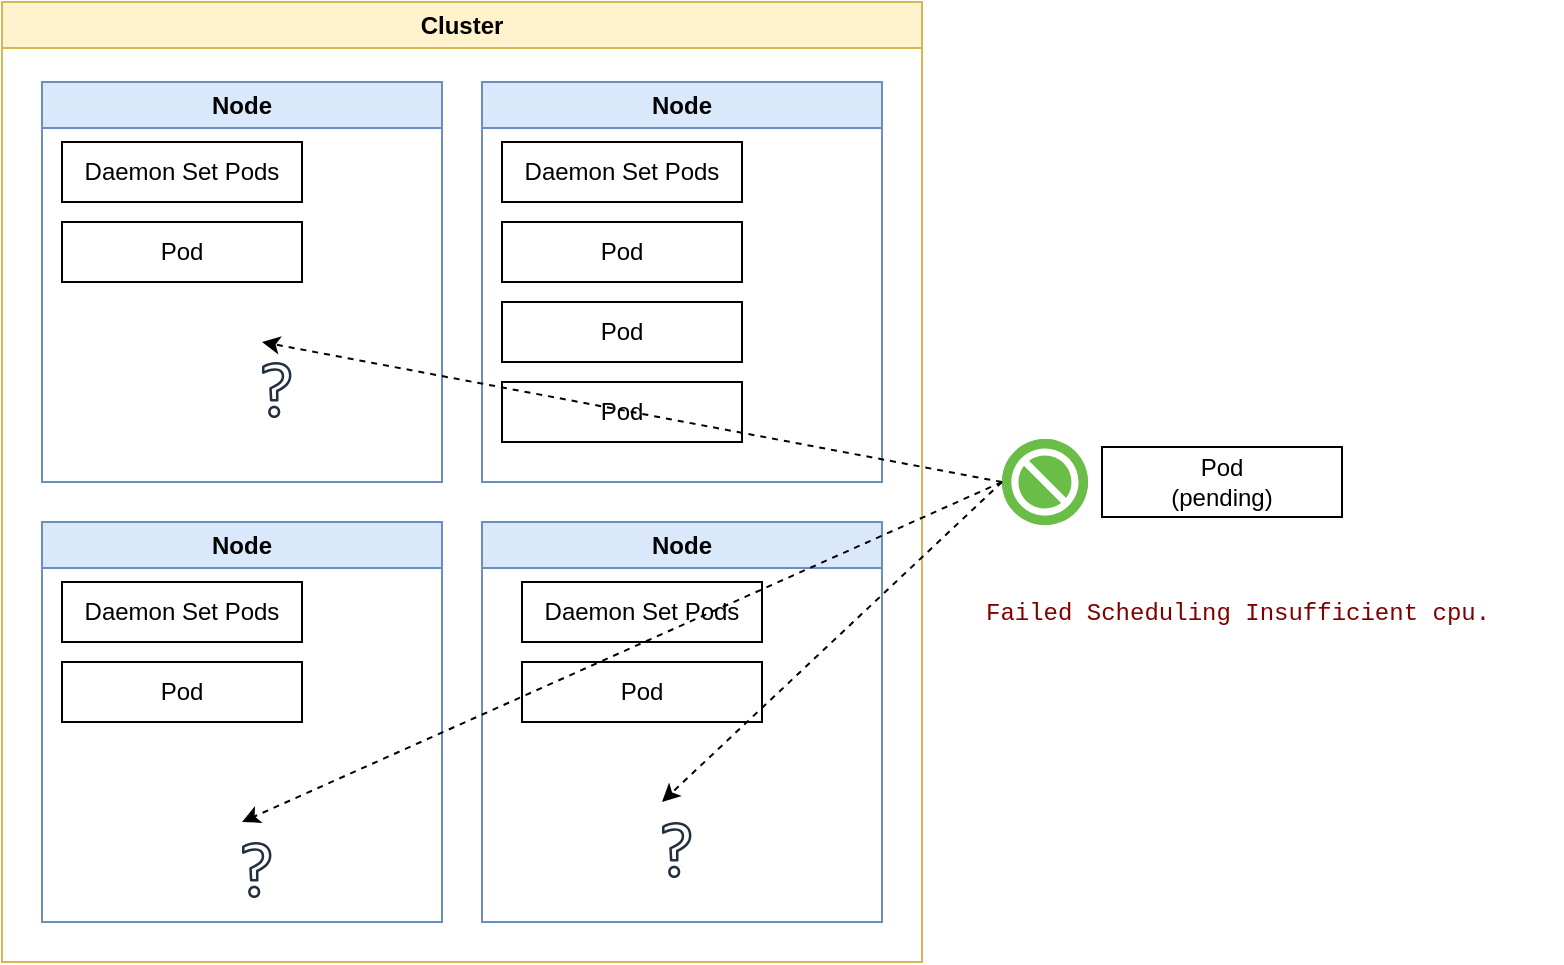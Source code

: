 <mxfile>
    <diagram id="SZgZUIBA6v_IzPTl6dWH" name="Page-1">
        <mxGraphModel dx="1618" dy="717" grid="1" gridSize="10" guides="1" tooltips="1" connect="1" arrows="1" fold="1" page="1" pageScale="1" pageWidth="850" pageHeight="1100" math="0" shadow="0">
            <root>
                <mxCell id="0"/>
                <mxCell id="1" parent="0"/>
                <mxCell id="2" value="Cluster" style="swimlane;whiteSpace=wrap;html=1;fillColor=#fff2cc;strokeColor=#d6b656;fillStyle=auto;" vertex="1" parent="1">
                    <mxGeometry x="30" y="50" width="460" height="480" as="geometry"/>
                </mxCell>
                <mxCell id="4" value="Node" style="swimlane;whiteSpace=wrap;html=1;fillColor=#dae8fc;strokeColor=#6c8ebf;" vertex="1" parent="2">
                    <mxGeometry x="240" y="40" width="200" height="200" as="geometry"/>
                </mxCell>
                <mxCell id="15" value="Daemon Set Pods" style="rounded=0;whiteSpace=wrap;html=1;" vertex="1" parent="4">
                    <mxGeometry x="10" y="30" width="120" height="30" as="geometry"/>
                </mxCell>
                <mxCell id="16" value="Pod" style="rounded=0;whiteSpace=wrap;html=1;" vertex="1" parent="4">
                    <mxGeometry x="10" y="70" width="120" height="30" as="geometry"/>
                </mxCell>
                <mxCell id="13" value="Pod" style="rounded=0;whiteSpace=wrap;html=1;" vertex="1" parent="4">
                    <mxGeometry x="10" y="110" width="120" height="30" as="geometry"/>
                </mxCell>
                <mxCell id="14" value="Pod" style="rounded=0;whiteSpace=wrap;html=1;" vertex="1" parent="4">
                    <mxGeometry x="10" y="150" width="120" height="30" as="geometry"/>
                </mxCell>
                <mxCell id="3" value="Node" style="swimlane;whiteSpace=wrap;html=1;fillColor=#dae8fc;strokeColor=#6c8ebf;" vertex="1" parent="2">
                    <mxGeometry x="20" y="40" width="200" height="200" as="geometry"/>
                </mxCell>
                <mxCell id="11" value="Daemon Set Pods" style="rounded=0;whiteSpace=wrap;html=1;" vertex="1" parent="3">
                    <mxGeometry x="10" y="30" width="120" height="30" as="geometry"/>
                </mxCell>
                <mxCell id="12" value="Pod" style="rounded=0;whiteSpace=wrap;html=1;" vertex="1" parent="3">
                    <mxGeometry x="10" y="70" width="120" height="30" as="geometry"/>
                </mxCell>
                <mxCell id="20" value="" style="sketch=0;outlineConnect=0;fontColor=#232F3E;gradientColor=none;fillColor=#232F3D;strokeColor=none;dashed=0;verticalLabelPosition=bottom;verticalAlign=top;align=center;html=1;fontSize=12;fontStyle=0;aspect=fixed;pointerEvents=1;shape=mxgraph.aws4.question;" vertex="1" parent="3">
                    <mxGeometry x="110" y="140" width="14.72" height="28" as="geometry"/>
                </mxCell>
                <mxCell id="5" value="Node" style="swimlane;whiteSpace=wrap;html=1;fillColor=#dae8fc;strokeColor=#6c8ebf;" vertex="1" parent="2">
                    <mxGeometry x="240" y="260" width="200" height="200" as="geometry"/>
                </mxCell>
                <mxCell id="9" value="Daemon Set Pods" style="rounded=0;whiteSpace=wrap;html=1;" vertex="1" parent="5">
                    <mxGeometry x="20" y="30" width="120" height="30" as="geometry"/>
                </mxCell>
                <mxCell id="10" value="Pod" style="rounded=0;whiteSpace=wrap;html=1;" vertex="1" parent="5">
                    <mxGeometry x="20" y="70" width="120" height="30" as="geometry"/>
                </mxCell>
                <mxCell id="22" value="" style="sketch=0;outlineConnect=0;fontColor=#232F3E;gradientColor=none;fillColor=#232F3D;strokeColor=none;dashed=0;verticalLabelPosition=bottom;verticalAlign=top;align=center;html=1;fontSize=12;fontStyle=0;aspect=fixed;pointerEvents=1;shape=mxgraph.aws4.question;" vertex="1" parent="5">
                    <mxGeometry x="90" y="150" width="14.72" height="28" as="geometry"/>
                </mxCell>
                <mxCell id="6" value="Node" style="swimlane;whiteSpace=wrap;html=1;fillColor=#dae8fc;strokeColor=#6c8ebf;" vertex="1" parent="2">
                    <mxGeometry x="20" y="260" width="200" height="200" as="geometry"/>
                </mxCell>
                <mxCell id="7" value="Daemon Set Pods" style="rounded=0;whiteSpace=wrap;html=1;" vertex="1" parent="6">
                    <mxGeometry x="10" y="30" width="120" height="30" as="geometry"/>
                </mxCell>
                <mxCell id="8" value="Pod" style="rounded=0;whiteSpace=wrap;html=1;" vertex="1" parent="6">
                    <mxGeometry x="10" y="70" width="120" height="30" as="geometry"/>
                </mxCell>
                <mxCell id="21" value="" style="sketch=0;outlineConnect=0;fontColor=#232F3E;gradientColor=none;fillColor=#232F3D;strokeColor=none;dashed=0;verticalLabelPosition=bottom;verticalAlign=top;align=center;html=1;fontSize=12;fontStyle=0;aspect=fixed;pointerEvents=1;shape=mxgraph.aws4.question;" vertex="1" parent="6">
                    <mxGeometry x="100" y="160" width="14.72" height="28" as="geometry"/>
                </mxCell>
                <mxCell id="17" value="Pod&lt;br&gt;(pending)" style="rounded=0;whiteSpace=wrap;html=1;" vertex="1" parent="1">
                    <mxGeometry x="580" y="272.5" width="120" height="35" as="geometry"/>
                </mxCell>
                <mxCell id="18" value="" style="fillColor=#6ABD46;verticalLabelPosition=bottom;sketch=0;html=1;strokeColor=#ffffff;verticalAlign=top;align=center;points=[[0.145,0.145,0],[0.5,0,0],[0.855,0.145,0],[1,0.5,0],[0.855,0.855,0],[0.5,1,0],[0.145,0.855,0],[0,0.5,0]];pointerEvents=1;shape=mxgraph.cisco_safe.compositeIcon;bgIcon=ellipse;resIcon=mxgraph.cisco_safe.capability.block;" vertex="1" parent="1">
                    <mxGeometry x="530" y="268.5" width="43" height="43" as="geometry"/>
                </mxCell>
                <mxCell id="19" value="&lt;div style=&quot;color: rgb(0, 0, 0); background-color: rgb(255, 255, 255); font-family: Menlo, Monaco, &amp;quot;Courier New&amp;quot;, monospace; font-weight: normal; font-size: 12px; line-height: 18px;&quot;&gt;&lt;div&gt;&lt;span style=&quot;color: #800000;&quot;&gt;Failed    Scheduling Insufficient cpu.&lt;/span&gt;&lt;/div&gt;&lt;/div&gt;" style="text;whiteSpace=wrap;html=1;" vertex="1" parent="1">
                    <mxGeometry x="520" y="340" width="290" height="30" as="geometry"/>
                </mxCell>
                <mxCell id="23" value="" style="endArrow=classic;html=1;exitX=0;exitY=0.5;exitDx=0;exitDy=0;exitPerimeter=0;dashed=1;" edge="1" parent="1" source="18">
                    <mxGeometry width="50" height="50" relative="1" as="geometry">
                        <mxPoint x="630" y="390" as="sourcePoint"/>
                        <mxPoint x="160" y="220" as="targetPoint"/>
                    </mxGeometry>
                </mxCell>
                <mxCell id="24" value="" style="endArrow=classic;html=1;exitX=0;exitY=0.5;exitDx=0;exitDy=0;exitPerimeter=0;dashed=1;" edge="1" parent="1" source="18">
                    <mxGeometry width="50" height="50" relative="1" as="geometry">
                        <mxPoint x="540" y="300" as="sourcePoint"/>
                        <mxPoint x="150" y="460" as="targetPoint"/>
                    </mxGeometry>
                </mxCell>
                <mxCell id="25" value="" style="endArrow=classic;html=1;exitX=0;exitY=0.5;exitDx=0;exitDy=0;exitPerimeter=0;dashed=1;" edge="1" parent="1" source="18">
                    <mxGeometry width="50" height="50" relative="1" as="geometry">
                        <mxPoint x="550" y="310" as="sourcePoint"/>
                        <mxPoint x="360" y="450" as="targetPoint"/>
                    </mxGeometry>
                </mxCell>
            </root>
        </mxGraphModel>
    </diagram>
</mxfile>
